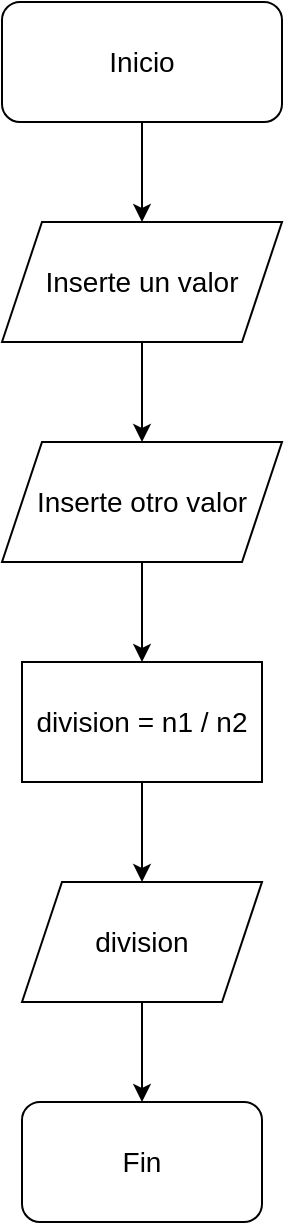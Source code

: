 <mxfile version="26.0.16">
  <diagram name="Page-1" id="apOVl8SDUlImBMhl18na">
    <mxGraphModel dx="1434" dy="907" grid="1" gridSize="10" guides="1" tooltips="1" connect="1" arrows="1" fold="1" page="1" pageScale="1" pageWidth="850" pageHeight="1100" math="0" shadow="0" adaptiveColors="auto">
      <root>
        <mxCell id="0" />
        <mxCell id="1" parent="0" />
        <mxCell id="in51TrtaENlv2OcJqaOd-1" value="&lt;div&gt;Inicio&lt;/div&gt;" style="rounded=1;whiteSpace=wrap;html=1;glass=0;fontSize=14;" parent="1" vertex="1">
          <mxGeometry x="350" y="10" width="140" height="60" as="geometry" />
        </mxCell>
        <mxCell id="in51TrtaENlv2OcJqaOd-2" value="" style="endArrow=classic;html=1;rounded=0;exitX=0.5;exitY=1;exitDx=0;exitDy=0;entryX=0.5;entryY=0;entryDx=0;entryDy=0;fontSize=14;" parent="1" source="in51TrtaENlv2OcJqaOd-1" target="in51TrtaENlv2OcJqaOd-3" edge="1">
          <mxGeometry width="50" height="50" relative="1" as="geometry">
            <mxPoint x="420" y="170" as="sourcePoint" />
            <mxPoint x="410" y="120" as="targetPoint" />
          </mxGeometry>
        </mxCell>
        <mxCell id="rQh2p5IQfalsOT1BKILf-2" style="edgeStyle=orthogonalEdgeStyle;rounded=0;orthogonalLoop=1;jettySize=auto;html=1;entryX=0.5;entryY=0;entryDx=0;entryDy=0;fontSize=14;" edge="1" parent="1" source="in51TrtaENlv2OcJqaOd-3" target="rQh2p5IQfalsOT1BKILf-1">
          <mxGeometry relative="1" as="geometry" />
        </mxCell>
        <mxCell id="in51TrtaENlv2OcJqaOd-3" value="Inserte un valor" style="shape=parallelogram;perimeter=parallelogramPerimeter;whiteSpace=wrap;html=1;fixedSize=1;gradientColor=none;strokeColor=default;rounded=0;fontSize=14;" parent="1" vertex="1">
          <mxGeometry x="350" y="120" width="140" height="60" as="geometry" />
        </mxCell>
        <mxCell id="rQh2p5IQfalsOT1BKILf-4" style="edgeStyle=orthogonalEdgeStyle;rounded=0;orthogonalLoop=1;jettySize=auto;html=1;exitX=0.5;exitY=1;exitDx=0;exitDy=0;entryX=0.5;entryY=0;entryDx=0;entryDy=0;fontSize=14;" edge="1" parent="1" source="rQh2p5IQfalsOT1BKILf-1" target="rQh2p5IQfalsOT1BKILf-3">
          <mxGeometry relative="1" as="geometry" />
        </mxCell>
        <mxCell id="rQh2p5IQfalsOT1BKILf-1" value="Inserte otro valor" style="shape=parallelogram;perimeter=parallelogramPerimeter;whiteSpace=wrap;html=1;fixedSize=1;gradientColor=none;strokeColor=default;rounded=0;fontSize=14;" vertex="1" parent="1">
          <mxGeometry x="350" y="230" width="140" height="60" as="geometry" />
        </mxCell>
        <mxCell id="rQh2p5IQfalsOT1BKILf-9" style="edgeStyle=orthogonalEdgeStyle;rounded=0;orthogonalLoop=1;jettySize=auto;html=1;exitX=0.5;exitY=1;exitDx=0;exitDy=0;entryX=0.5;entryY=0;entryDx=0;entryDy=0;fontSize=14;" edge="1" parent="1" source="rQh2p5IQfalsOT1BKILf-3" target="rQh2p5IQfalsOT1BKILf-5">
          <mxGeometry relative="1" as="geometry" />
        </mxCell>
        <mxCell id="rQh2p5IQfalsOT1BKILf-3" value="division = n1 /&lt;span style=&quot;background-color: transparent; color: light-dark(rgb(0, 0, 0), rgb(255, 255, 255));&quot;&gt;&amp;nbsp;n2&lt;/span&gt;" style="rounded=0;whiteSpace=wrap;html=1;fontSize=14;" vertex="1" parent="1">
          <mxGeometry x="360" y="340" width="120" height="60" as="geometry" />
        </mxCell>
        <mxCell id="rQh2p5IQfalsOT1BKILf-11" style="edgeStyle=orthogonalEdgeStyle;rounded=0;orthogonalLoop=1;jettySize=auto;html=1;exitX=0.5;exitY=1;exitDx=0;exitDy=0;entryX=0.5;entryY=0;entryDx=0;entryDy=0;fontSize=14;" edge="1" parent="1" source="rQh2p5IQfalsOT1BKILf-5" target="rQh2p5IQfalsOT1BKILf-10">
          <mxGeometry relative="1" as="geometry" />
        </mxCell>
        <mxCell id="rQh2p5IQfalsOT1BKILf-5" value="division" style="shape=parallelogram;perimeter=parallelogramPerimeter;whiteSpace=wrap;html=1;fixedSize=1;fontSize=14;" vertex="1" parent="1">
          <mxGeometry x="360" y="450" width="120" height="60" as="geometry" />
        </mxCell>
        <mxCell id="rQh2p5IQfalsOT1BKILf-10" value="Fin" style="rounded=1;whiteSpace=wrap;html=1;fontSize=14;" vertex="1" parent="1">
          <mxGeometry x="360" y="560" width="120" height="60" as="geometry" />
        </mxCell>
      </root>
    </mxGraphModel>
  </diagram>
</mxfile>

